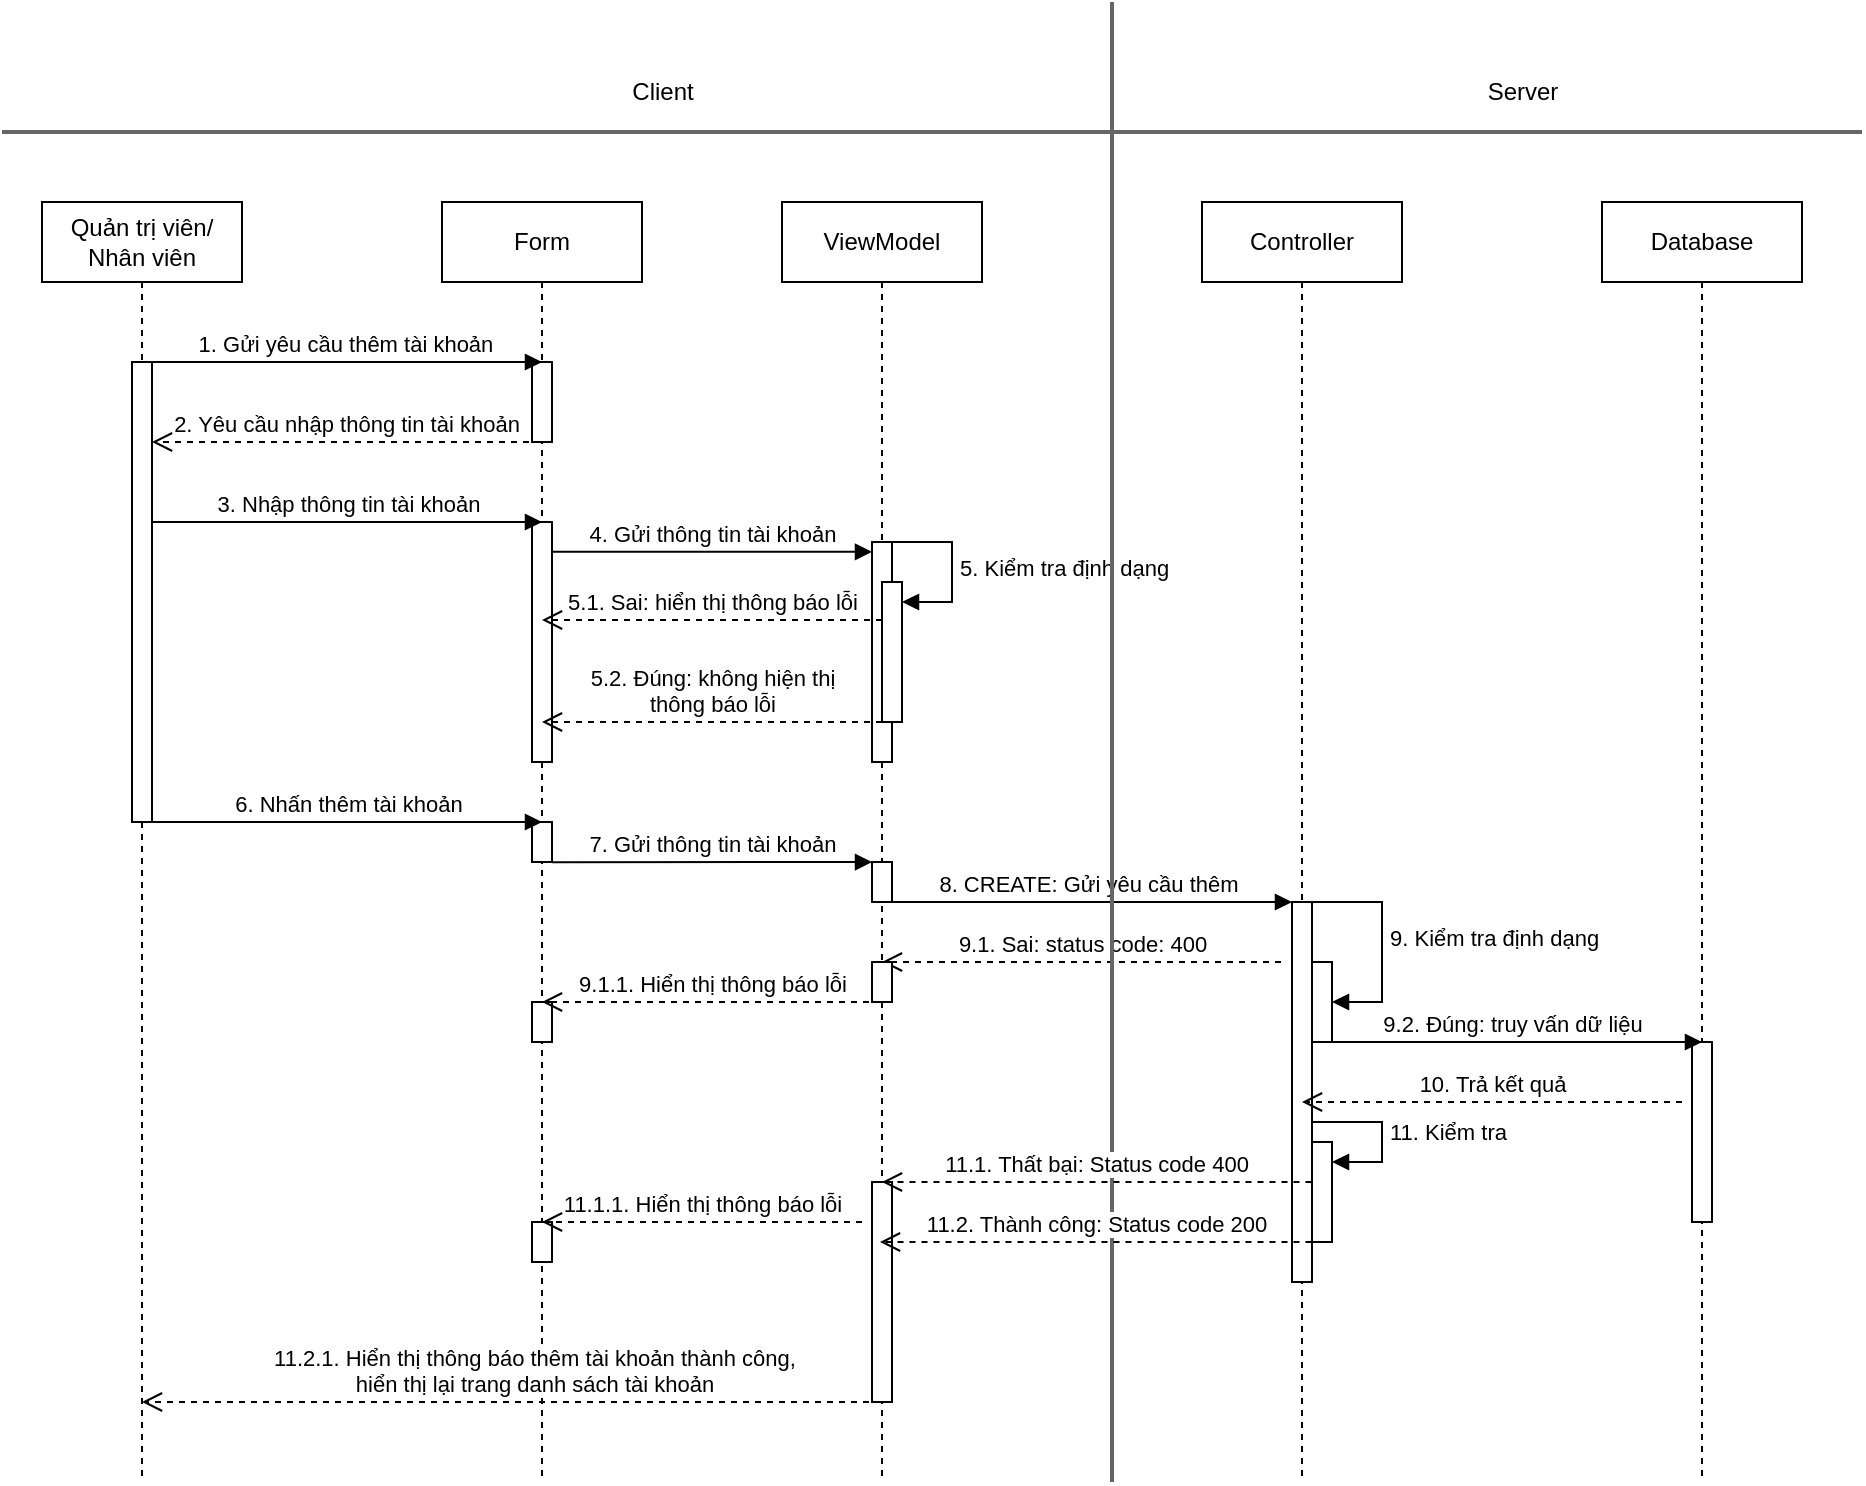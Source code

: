 <mxfile version="22.1.5" type="device" pages="4">
  <diagram name="Page-1" id="V7sCuvtAG631aXER1X33">
    <mxGraphModel dx="2158" dy="1656" grid="1" gridSize="10" guides="1" tooltips="1" connect="1" arrows="1" fold="1" page="1" pageScale="1" pageWidth="850" pageHeight="1100" math="0" shadow="0">
      <root>
        <mxCell id="0" />
        <mxCell id="1" parent="0" />
        <mxCell id="Gn5zwB8koVUaFaieMxFh-1" value="" style="line;strokeWidth=2;direction=south;html=1;fillColor=#f5f5f5;fontColor=#333333;strokeColor=#666666;" vertex="1" parent="1">
          <mxGeometry x="400" y="-50" width="10" height="550" as="geometry" />
        </mxCell>
        <mxCell id="Gn5zwB8koVUaFaieMxFh-2" value="Quản trị viên/ Nhân viên" style="shape=umlLifeline;perimeter=lifelinePerimeter;whiteSpace=wrap;html=1;container=1;dropTarget=0;collapsible=0;recursiveResize=0;outlineConnect=0;portConstraint=eastwest;newEdgeStyle={&quot;curved&quot;:0,&quot;rounded&quot;:0};" vertex="1" parent="1">
          <mxGeometry x="-130" y="50" width="100" height="640" as="geometry" />
        </mxCell>
        <mxCell id="Gn5zwB8koVUaFaieMxFh-3" value="" style="html=1;points=[[0,0,0,0,5],[0,1,0,0,-5],[1,0,0,0,5],[1,1,0,0,-5]];perimeter=orthogonalPerimeter;outlineConnect=0;targetShapes=umlLifeline;portConstraint=eastwest;newEdgeStyle={&quot;curved&quot;:0,&quot;rounded&quot;:0};" vertex="1" parent="Gn5zwB8koVUaFaieMxFh-2">
          <mxGeometry x="45" y="80" width="10" height="230" as="geometry" />
        </mxCell>
        <mxCell id="Gn5zwB8koVUaFaieMxFh-4" value="Form" style="shape=umlLifeline;perimeter=lifelinePerimeter;whiteSpace=wrap;html=1;container=1;dropTarget=0;collapsible=0;recursiveResize=0;outlineConnect=0;portConstraint=eastwest;newEdgeStyle={&quot;curved&quot;:0,&quot;rounded&quot;:0};" vertex="1" parent="1">
          <mxGeometry x="70" y="50" width="100" height="640" as="geometry" />
        </mxCell>
        <mxCell id="Gn5zwB8koVUaFaieMxFh-5" value="" style="html=1;points=[[0,0,0,0,5],[0,1,0,0,-5],[1,0,0,0,5],[1,1,0,0,-5]];perimeter=orthogonalPerimeter;outlineConnect=0;targetShapes=umlLifeline;portConstraint=eastwest;newEdgeStyle={&quot;curved&quot;:0,&quot;rounded&quot;:0};" vertex="1" parent="Gn5zwB8koVUaFaieMxFh-4">
          <mxGeometry x="45" y="80" width="10" height="40" as="geometry" />
        </mxCell>
        <mxCell id="Gn5zwB8koVUaFaieMxFh-6" value="" style="html=1;points=[[0,0,0,0,5],[0,1,0,0,-5],[1,0,0,0,5],[1,1,0,0,-5]];perimeter=orthogonalPerimeter;outlineConnect=0;targetShapes=umlLifeline;portConstraint=eastwest;newEdgeStyle={&quot;curved&quot;:0,&quot;rounded&quot;:0};" vertex="1" parent="Gn5zwB8koVUaFaieMxFh-4">
          <mxGeometry x="45" y="160" width="10" height="120" as="geometry" />
        </mxCell>
        <mxCell id="Gn5zwB8koVUaFaieMxFh-7" value="" style="html=1;points=[[0,0,0,0,5],[0,1,0,0,-5],[1,0,0,0,5],[1,1,0,0,-5]];perimeter=orthogonalPerimeter;outlineConnect=0;targetShapes=umlLifeline;portConstraint=eastwest;newEdgeStyle={&quot;curved&quot;:0,&quot;rounded&quot;:0};" vertex="1" parent="Gn5zwB8koVUaFaieMxFh-4">
          <mxGeometry x="45" y="310" width="10" height="20" as="geometry" />
        </mxCell>
        <mxCell id="Gn5zwB8koVUaFaieMxFh-8" value="" style="html=1;points=[[0,0,0,0,5],[0,1,0,0,-5],[1,0,0,0,5],[1,1,0,0,-5]];perimeter=orthogonalPerimeter;outlineConnect=0;targetShapes=umlLifeline;portConstraint=eastwest;newEdgeStyle={&quot;curved&quot;:0,&quot;rounded&quot;:0};" vertex="1" parent="Gn5zwB8koVUaFaieMxFh-4">
          <mxGeometry x="45" y="400" width="10" height="20" as="geometry" />
        </mxCell>
        <mxCell id="Gn5zwB8koVUaFaieMxFh-9" value="" style="html=1;points=[[0,0,0,0,5],[0,1,0,0,-5],[1,0,0,0,5],[1,1,0,0,-5]];perimeter=orthogonalPerimeter;outlineConnect=0;targetShapes=umlLifeline;portConstraint=eastwest;newEdgeStyle={&quot;curved&quot;:0,&quot;rounded&quot;:0};" vertex="1" parent="Gn5zwB8koVUaFaieMxFh-4">
          <mxGeometry x="45" y="510" width="10" height="20" as="geometry" />
        </mxCell>
        <mxCell id="Gn5zwB8koVUaFaieMxFh-10" value="Controller" style="shape=umlLifeline;perimeter=lifelinePerimeter;whiteSpace=wrap;html=1;container=1;dropTarget=0;collapsible=0;recursiveResize=0;outlineConnect=0;portConstraint=eastwest;newEdgeStyle={&quot;curved&quot;:0,&quot;rounded&quot;:0};" vertex="1" parent="1">
          <mxGeometry x="450" y="50" width="100" height="640" as="geometry" />
        </mxCell>
        <mxCell id="Gn5zwB8koVUaFaieMxFh-11" value="" style="html=1;points=[[0,0,0,0,5],[0,1,0,0,-5],[1,0,0,0,5],[1,1,0,0,-5]];perimeter=orthogonalPerimeter;outlineConnect=0;targetShapes=umlLifeline;portConstraint=eastwest;newEdgeStyle={&quot;curved&quot;:0,&quot;rounded&quot;:0};" vertex="1" parent="Gn5zwB8koVUaFaieMxFh-10">
          <mxGeometry x="45" y="350" width="10" height="190" as="geometry" />
        </mxCell>
        <mxCell id="Gn5zwB8koVUaFaieMxFh-12" value="9. Kiểm tra định dạng" style="html=1;align=left;spacingLeft=2;endArrow=block;rounded=0;edgeStyle=orthogonalEdgeStyle;curved=0;rounded=0;exitX=0.5;exitY=0;exitDx=0;exitDy=0;exitPerimeter=0;" edge="1" parent="Gn5zwB8koVUaFaieMxFh-10" source="Gn5zwB8koVUaFaieMxFh-11" target="Gn5zwB8koVUaFaieMxFh-13">
          <mxGeometry x="0.003" relative="1" as="geometry">
            <mxPoint x="60" y="350" as="sourcePoint" />
            <Array as="points">
              <mxPoint x="90" y="350" />
              <mxPoint x="90" y="400" />
            </Array>
            <mxPoint as="offset" />
          </mxGeometry>
        </mxCell>
        <mxCell id="Gn5zwB8koVUaFaieMxFh-13" value="" style="html=1;points=[[0,0,0,0,5],[0,1,0,0,-5],[1,0,0,0,5],[1,1,0,0,-5]];perimeter=orthogonalPerimeter;outlineConnect=0;targetShapes=umlLifeline;portConstraint=eastwest;newEdgeStyle={&quot;curved&quot;:0,&quot;rounded&quot;:0};" vertex="1" parent="Gn5zwB8koVUaFaieMxFh-10">
          <mxGeometry x="55" y="380" width="10" height="40" as="geometry" />
        </mxCell>
        <mxCell id="Gn5zwB8koVUaFaieMxFh-14" value="" style="html=1;points=[[0,0,0,0,5],[0,1,0,0,-5],[1,0,0,0,5],[1,1,0,0,-5]];perimeter=orthogonalPerimeter;outlineConnect=0;targetShapes=umlLifeline;portConstraint=eastwest;newEdgeStyle={&quot;curved&quot;:0,&quot;rounded&quot;:0};" vertex="1" parent="Gn5zwB8koVUaFaieMxFh-10">
          <mxGeometry x="55" y="469.99" width="10" height="50.01" as="geometry" />
        </mxCell>
        <mxCell id="Gn5zwB8koVUaFaieMxFh-15" value="11. Kiểm tra" style="html=1;align=left;spacingLeft=2;endArrow=block;rounded=0;edgeStyle=orthogonalEdgeStyle;curved=0;rounded=0;" edge="1" parent="Gn5zwB8koVUaFaieMxFh-10" target="Gn5zwB8koVUaFaieMxFh-14">
          <mxGeometry relative="1" as="geometry">
            <mxPoint x="55" y="460.002" as="sourcePoint" />
            <Array as="points">
              <mxPoint x="90" y="460" />
              <mxPoint x="90" y="480" />
            </Array>
          </mxGeometry>
        </mxCell>
        <mxCell id="Gn5zwB8koVUaFaieMxFh-16" value="2. Yêu cầu nhập thông tin tài khoản" style="html=1;verticalAlign=bottom;endArrow=open;dashed=1;endSize=8;curved=0;rounded=0;" edge="1" parent="1" source="Gn5zwB8koVUaFaieMxFh-4" target="Gn5zwB8koVUaFaieMxFh-3">
          <mxGeometry relative="1" as="geometry">
            <mxPoint x="80" y="170" as="sourcePoint" />
            <mxPoint y="170" as="targetPoint" />
            <Array as="points">
              <mxPoint y="170" />
            </Array>
          </mxGeometry>
        </mxCell>
        <mxCell id="Gn5zwB8koVUaFaieMxFh-17" value="3. Nhập thông tin tài khoản" style="html=1;verticalAlign=bottom;endArrow=block;curved=0;rounded=0;" edge="1" parent="1" source="Gn5zwB8koVUaFaieMxFh-3">
          <mxGeometry width="80" relative="1" as="geometry">
            <mxPoint x="-70" y="210" as="sourcePoint" />
            <mxPoint x="120" y="210" as="targetPoint" />
          </mxGeometry>
        </mxCell>
        <mxCell id="Gn5zwB8koVUaFaieMxFh-18" value="1. Gửi yêu cầu thêm tài khoản&amp;nbsp;" style="html=1;verticalAlign=bottom;endArrow=block;curved=0;rounded=0;" edge="1" parent="1">
          <mxGeometry width="80" relative="1" as="geometry">
            <mxPoint x="-75" y="130" as="sourcePoint" />
            <mxPoint x="120" y="130" as="targetPoint" />
          </mxGeometry>
        </mxCell>
        <mxCell id="Gn5zwB8koVUaFaieMxFh-19" value="8. CREATE: Gửi yêu cầu thêm" style="html=1;verticalAlign=bottom;endArrow=block;curved=0;rounded=0;" edge="1" parent="1">
          <mxGeometry width="80" relative="1" as="geometry">
            <mxPoint x="290" y="400" as="sourcePoint" />
            <mxPoint x="495" y="400" as="targetPoint" />
          </mxGeometry>
        </mxCell>
        <mxCell id="Gn5zwB8koVUaFaieMxFh-20" value="9.1. Sai: status code: 400" style="html=1;verticalAlign=bottom;endArrow=open;dashed=1;endSize=8;curved=0;rounded=0;" edge="1" parent="1">
          <mxGeometry relative="1" as="geometry">
            <mxPoint x="489.5" y="430" as="sourcePoint" />
            <mxPoint x="290" y="430" as="targetPoint" />
            <Array as="points">
              <mxPoint x="365" y="430" />
            </Array>
          </mxGeometry>
        </mxCell>
        <mxCell id="Gn5zwB8koVUaFaieMxFh-21" value="Database" style="shape=umlLifeline;perimeter=lifelinePerimeter;whiteSpace=wrap;html=1;container=1;dropTarget=0;collapsible=0;recursiveResize=0;outlineConnect=0;portConstraint=eastwest;newEdgeStyle={&quot;curved&quot;:0,&quot;rounded&quot;:0};" vertex="1" parent="1">
          <mxGeometry x="650" y="50" width="100" height="640" as="geometry" />
        </mxCell>
        <mxCell id="Gn5zwB8koVUaFaieMxFh-22" value="" style="html=1;points=[[0,0,0,0,5],[0,1,0,0,-5],[1,0,0,0,5],[1,1,0,0,-5]];perimeter=orthogonalPerimeter;outlineConnect=0;targetShapes=umlLifeline;portConstraint=eastwest;newEdgeStyle={&quot;curved&quot;:0,&quot;rounded&quot;:0};" vertex="1" parent="Gn5zwB8koVUaFaieMxFh-21">
          <mxGeometry x="45" y="420" width="10" height="90" as="geometry" />
        </mxCell>
        <mxCell id="Gn5zwB8koVUaFaieMxFh-23" value="" style="line;strokeWidth=2;html=1;fillColor=#f5f5f5;fontColor=#333333;strokeColor=#666666;" vertex="1" parent="1">
          <mxGeometry x="-150" y="10" width="930" height="10" as="geometry" />
        </mxCell>
        <mxCell id="Gn5zwB8koVUaFaieMxFh-24" value="Server" style="text;html=1;align=center;verticalAlign=middle;resizable=0;points=[];autosize=1;strokeColor=none;fillColor=none;" vertex="1" parent="1">
          <mxGeometry x="580" y="-20" width="60" height="30" as="geometry" />
        </mxCell>
        <mxCell id="Gn5zwB8koVUaFaieMxFh-25" value="Client" style="text;html=1;align=center;verticalAlign=middle;resizable=0;points=[];autosize=1;strokeColor=none;fillColor=none;" vertex="1" parent="1">
          <mxGeometry x="155" y="-20" width="50" height="30" as="geometry" />
        </mxCell>
        <mxCell id="Gn5zwB8koVUaFaieMxFh-26" value="ViewModel" style="shape=umlLifeline;perimeter=lifelinePerimeter;whiteSpace=wrap;html=1;container=1;dropTarget=0;collapsible=0;recursiveResize=0;outlineConnect=0;portConstraint=eastwest;newEdgeStyle={&quot;curved&quot;:0,&quot;rounded&quot;:0};" vertex="1" parent="1">
          <mxGeometry x="240" y="50" width="100" height="640" as="geometry" />
        </mxCell>
        <mxCell id="Gn5zwB8koVUaFaieMxFh-27" value="" style="html=1;points=[[0,0,0,0,5],[0,1,0,0,-5],[1,0,0,0,5],[1,1,0,0,-5]];perimeter=orthogonalPerimeter;outlineConnect=0;targetShapes=umlLifeline;portConstraint=eastwest;newEdgeStyle={&quot;curved&quot;:0,&quot;rounded&quot;:0};" vertex="1" parent="Gn5zwB8koVUaFaieMxFh-26">
          <mxGeometry x="45" y="170" width="10" height="110" as="geometry" />
        </mxCell>
        <mxCell id="Gn5zwB8koVUaFaieMxFh-28" value="5. Kiểm tra định dạng" style="html=1;align=left;spacingLeft=2;endArrow=block;rounded=0;edgeStyle=orthogonalEdgeStyle;curved=0;rounded=0;" edge="1" parent="Gn5zwB8koVUaFaieMxFh-26" target="Gn5zwB8koVUaFaieMxFh-29">
          <mxGeometry relative="1" as="geometry">
            <mxPoint x="55" y="170" as="sourcePoint" />
            <Array as="points">
              <mxPoint x="85" y="200" />
            </Array>
          </mxGeometry>
        </mxCell>
        <mxCell id="Gn5zwB8koVUaFaieMxFh-29" value="" style="html=1;points=[[0,0,0,0,5],[0,1,0,0,-5],[1,0,0,0,5],[1,1,0,0,-5]];perimeter=orthogonalPerimeter;outlineConnect=0;targetShapes=umlLifeline;portConstraint=eastwest;newEdgeStyle={&quot;curved&quot;:0,&quot;rounded&quot;:0};" vertex="1" parent="Gn5zwB8koVUaFaieMxFh-26">
          <mxGeometry x="50" y="190" width="10" height="70" as="geometry" />
        </mxCell>
        <mxCell id="Gn5zwB8koVUaFaieMxFh-30" value="" style="html=1;points=[[0,0,0,0,5],[0,1,0,0,-5],[1,0,0,0,5],[1,1,0,0,-5]];perimeter=orthogonalPerimeter;outlineConnect=0;targetShapes=umlLifeline;portConstraint=eastwest;newEdgeStyle={&quot;curved&quot;:0,&quot;rounded&quot;:0};" vertex="1" parent="Gn5zwB8koVUaFaieMxFh-26">
          <mxGeometry x="45" y="330" width="10" height="20" as="geometry" />
        </mxCell>
        <mxCell id="Gn5zwB8koVUaFaieMxFh-31" value="" style="html=1;points=[[0,0,0,0,5],[0,1,0,0,-5],[1,0,0,0,5],[1,1,0,0,-5]];perimeter=orthogonalPerimeter;outlineConnect=0;targetShapes=umlLifeline;portConstraint=eastwest;newEdgeStyle={&quot;curved&quot;:0,&quot;rounded&quot;:0};" vertex="1" parent="Gn5zwB8koVUaFaieMxFh-26">
          <mxGeometry x="45" y="380" width="10" height="20" as="geometry" />
        </mxCell>
        <mxCell id="Gn5zwB8koVUaFaieMxFh-32" value="" style="html=1;points=[[0,0,0,0,5],[0,1,0,0,-5],[1,0,0,0,5],[1,1,0,0,-5]];perimeter=orthogonalPerimeter;outlineConnect=0;targetShapes=umlLifeline;portConstraint=eastwest;newEdgeStyle={&quot;curved&quot;:0,&quot;rounded&quot;:0};" vertex="1" parent="Gn5zwB8koVUaFaieMxFh-26">
          <mxGeometry x="45" y="490" width="10" height="110" as="geometry" />
        </mxCell>
        <mxCell id="Gn5zwB8koVUaFaieMxFh-33" value="4. Gửi thông tin tài khoản" style="html=1;verticalAlign=bottom;endArrow=block;curved=0;rounded=0;" edge="1" parent="1" source="Gn5zwB8koVUaFaieMxFh-6">
          <mxGeometry width="80" relative="1" as="geometry">
            <mxPoint x="130" y="225" as="sourcePoint" />
            <mxPoint x="285" y="224.88" as="targetPoint" />
          </mxGeometry>
        </mxCell>
        <mxCell id="Gn5zwB8koVUaFaieMxFh-34" value="" style="line;strokeWidth=2;direction=south;html=1;fillColor=#f5f5f5;fontColor=#333333;strokeColor=#666666;" vertex="1" parent="1">
          <mxGeometry x="400" y="-10" width="10" height="700" as="geometry" />
        </mxCell>
        <mxCell id="Gn5zwB8koVUaFaieMxFh-35" value="11.2.1. Hiển thị thông báo thêm tài khoản thành công,&lt;br&gt;hiển thị lại trang danh sách tài khoản" style="html=1;verticalAlign=bottom;endArrow=open;dashed=1;endSize=8;curved=0;rounded=0;" edge="1" parent="1" source="Gn5zwB8koVUaFaieMxFh-26" target="Gn5zwB8koVUaFaieMxFh-2">
          <mxGeometry x="-0.059" relative="1" as="geometry">
            <mxPoint x="267.5" y="650" as="sourcePoint" />
            <mxPoint x="92.5" y="650" as="targetPoint" />
            <Array as="points">
              <mxPoint x="147.5" y="650" />
            </Array>
            <mxPoint as="offset" />
          </mxGeometry>
        </mxCell>
        <mxCell id="Gn5zwB8koVUaFaieMxFh-36" value="5.1. Sai: hiển thị thông báo lỗi" style="html=1;verticalAlign=bottom;endArrow=open;dashed=1;endSize=8;curved=0;rounded=0;" edge="1" parent="1" source="Gn5zwB8koVUaFaieMxFh-29">
          <mxGeometry relative="1" as="geometry">
            <mxPoint x="279.75" y="259.38" as="sourcePoint" />
            <mxPoint x="120" y="259" as="targetPoint" />
            <Array as="points" />
          </mxGeometry>
        </mxCell>
        <mxCell id="Gn5zwB8koVUaFaieMxFh-37" value="5.2. Đúng: không hiện thị &lt;br&gt;thông báo lỗi" style="html=1;verticalAlign=bottom;endArrow=open;dashed=1;endSize=8;curved=0;rounded=0;" edge="1" parent="1">
          <mxGeometry relative="1" as="geometry">
            <mxPoint x="290" y="310" as="sourcePoint" />
            <mxPoint x="120" y="310" as="targetPoint" />
            <Array as="points" />
          </mxGeometry>
        </mxCell>
        <mxCell id="Gn5zwB8koVUaFaieMxFh-38" value="6. Nhấn thêm tài khoản" style="html=1;verticalAlign=bottom;endArrow=block;curved=0;rounded=0;" edge="1" parent="1">
          <mxGeometry width="80" relative="1" as="geometry">
            <mxPoint x="-75" y="360" as="sourcePoint" />
            <mxPoint x="120" y="360" as="targetPoint" />
          </mxGeometry>
        </mxCell>
        <mxCell id="Gn5zwB8koVUaFaieMxFh-39" value="7. Gửi thông tin tài khoản" style="html=1;verticalAlign=bottom;endArrow=block;curved=0;rounded=0;" edge="1" parent="1">
          <mxGeometry width="80" relative="1" as="geometry">
            <mxPoint x="125" y="380.12" as="sourcePoint" />
            <mxPoint x="285" y="380" as="targetPoint" />
          </mxGeometry>
        </mxCell>
        <mxCell id="Gn5zwB8koVUaFaieMxFh-40" value="9.1.1. Hiển thị thông báo lỗi" style="html=1;verticalAlign=bottom;endArrow=open;dashed=1;endSize=8;curved=0;rounded=0;" edge="1" parent="1">
          <mxGeometry relative="1" as="geometry">
            <mxPoint x="289.5" y="450" as="sourcePoint" />
            <mxPoint x="120" y="450" as="targetPoint" />
            <Array as="points">
              <mxPoint x="165" y="450" />
            </Array>
          </mxGeometry>
        </mxCell>
        <mxCell id="Gn5zwB8koVUaFaieMxFh-41" value="9.2. Đúng: truy vấn dữ liệu" style="html=1;verticalAlign=bottom;endArrow=block;curved=0;rounded=0;" edge="1" parent="1">
          <mxGeometry width="80" relative="1" as="geometry">
            <mxPoint x="510" y="470" as="sourcePoint" />
            <mxPoint x="700" y="470" as="targetPoint" />
          </mxGeometry>
        </mxCell>
        <mxCell id="Gn5zwB8koVUaFaieMxFh-42" value="10. Trả kết quả" style="html=1;verticalAlign=bottom;endArrow=open;dashed=1;endSize=8;curved=0;rounded=0;" edge="1" parent="1" target="Gn5zwB8koVUaFaieMxFh-10">
          <mxGeometry relative="1" as="geometry">
            <mxPoint x="690" y="500" as="sourcePoint" />
            <mxPoint x="540" y="500" as="targetPoint" />
            <Array as="points" />
          </mxGeometry>
        </mxCell>
        <mxCell id="Gn5zwB8koVUaFaieMxFh-43" value="11.1. Thất bại: Status code 400" style="html=1;verticalAlign=bottom;endArrow=open;dashed=1;endSize=8;curved=0;rounded=0;" edge="1" parent="1" target="Gn5zwB8koVUaFaieMxFh-26">
          <mxGeometry relative="1" as="geometry">
            <mxPoint x="504.75" y="540" as="sourcePoint" />
            <mxPoint x="305.25" y="540" as="targetPoint" />
            <Array as="points" />
          </mxGeometry>
        </mxCell>
        <mxCell id="Gn5zwB8koVUaFaieMxFh-44" value="11.2. Thành công: Status code 200" style="html=1;verticalAlign=bottom;endArrow=open;dashed=1;endSize=8;curved=0;rounded=0;" edge="1" parent="1">
          <mxGeometry relative="1" as="geometry">
            <mxPoint x="504.75" y="570" as="sourcePoint" />
            <mxPoint x="289" y="570" as="targetPoint" />
            <Array as="points" />
          </mxGeometry>
        </mxCell>
        <mxCell id="Gn5zwB8koVUaFaieMxFh-45" value="11.1.1. Hiển thị thông báo lỗi" style="html=1;verticalAlign=bottom;endArrow=open;dashed=1;endSize=8;curved=0;rounded=0;" edge="1" parent="1">
          <mxGeometry relative="1" as="geometry">
            <mxPoint x="280" y="560" as="sourcePoint" />
            <mxPoint x="120" y="560" as="targetPoint" />
            <Array as="points">
              <mxPoint x="155" y="560" />
            </Array>
          </mxGeometry>
        </mxCell>
      </root>
    </mxGraphModel>
  </diagram>
  <diagram id="JsOXzUSCnTyXkSxC7Znb" name="Page-2">
    <mxGraphModel dx="1962" dy="1573" grid="1" gridSize="10" guides="1" tooltips="1" connect="1" arrows="1" fold="1" page="1" pageScale="1" pageWidth="850" pageHeight="1100" math="0" shadow="0">
      <root>
        <mxCell id="0" />
        <mxCell id="1" parent="0" />
        <mxCell id="ZZ8lO0NC3lk2AQP2ng1k-1" value="" style="line;strokeWidth=2;direction=south;html=1;fillColor=#f5f5f5;fontColor=#333333;strokeColor=#666666;" vertex="1" parent="1">
          <mxGeometry x="400" y="-50" width="10" height="550" as="geometry" />
        </mxCell>
        <mxCell id="ZZ8lO0NC3lk2AQP2ng1k-2" value="Quản trị viên/ Nhân viên" style="shape=umlLifeline;perimeter=lifelinePerimeter;whiteSpace=wrap;html=1;container=1;dropTarget=0;collapsible=0;recursiveResize=0;outlineConnect=0;portConstraint=eastwest;newEdgeStyle={&quot;curved&quot;:0,&quot;rounded&quot;:0};" vertex="1" parent="1">
          <mxGeometry x="-130" y="50" width="100" height="640" as="geometry" />
        </mxCell>
        <mxCell id="ZZ8lO0NC3lk2AQP2ng1k-3" value="" style="html=1;points=[[0,0,0,0,5],[0,1,0,0,-5],[1,0,0,0,5],[1,1,0,0,-5]];perimeter=orthogonalPerimeter;outlineConnect=0;targetShapes=umlLifeline;portConstraint=eastwest;newEdgeStyle={&quot;curved&quot;:0,&quot;rounded&quot;:0};" vertex="1" parent="ZZ8lO0NC3lk2AQP2ng1k-2">
          <mxGeometry x="45" y="80" width="10" height="230" as="geometry" />
        </mxCell>
        <mxCell id="ZZ8lO0NC3lk2AQP2ng1k-4" value="Form" style="shape=umlLifeline;perimeter=lifelinePerimeter;whiteSpace=wrap;html=1;container=1;dropTarget=0;collapsible=0;recursiveResize=0;outlineConnect=0;portConstraint=eastwest;newEdgeStyle={&quot;curved&quot;:0,&quot;rounded&quot;:0};" vertex="1" parent="1">
          <mxGeometry x="70" y="50" width="100" height="640" as="geometry" />
        </mxCell>
        <mxCell id="ZZ8lO0NC3lk2AQP2ng1k-5" value="" style="html=1;points=[[0,0,0,0,5],[0,1,0,0,-5],[1,0,0,0,5],[1,1,0,0,-5]];perimeter=orthogonalPerimeter;outlineConnect=0;targetShapes=umlLifeline;portConstraint=eastwest;newEdgeStyle={&quot;curved&quot;:0,&quot;rounded&quot;:0};" vertex="1" parent="ZZ8lO0NC3lk2AQP2ng1k-4">
          <mxGeometry x="45" y="80" width="10" height="40" as="geometry" />
        </mxCell>
        <mxCell id="ZZ8lO0NC3lk2AQP2ng1k-6" value="" style="html=1;points=[[0,0,0,0,5],[0,1,0,0,-5],[1,0,0,0,5],[1,1,0,0,-5]];perimeter=orthogonalPerimeter;outlineConnect=0;targetShapes=umlLifeline;portConstraint=eastwest;newEdgeStyle={&quot;curved&quot;:0,&quot;rounded&quot;:0};" vertex="1" parent="ZZ8lO0NC3lk2AQP2ng1k-4">
          <mxGeometry x="45" y="160" width="10" height="120" as="geometry" />
        </mxCell>
        <mxCell id="ZZ8lO0NC3lk2AQP2ng1k-7" value="" style="html=1;points=[[0,0,0,0,5],[0,1,0,0,-5],[1,0,0,0,5],[1,1,0,0,-5]];perimeter=orthogonalPerimeter;outlineConnect=0;targetShapes=umlLifeline;portConstraint=eastwest;newEdgeStyle={&quot;curved&quot;:0,&quot;rounded&quot;:0};" vertex="1" parent="ZZ8lO0NC3lk2AQP2ng1k-4">
          <mxGeometry x="45" y="310" width="10" height="20" as="geometry" />
        </mxCell>
        <mxCell id="ZZ8lO0NC3lk2AQP2ng1k-8" value="" style="html=1;points=[[0,0,0,0,5],[0,1,0,0,-5],[1,0,0,0,5],[1,1,0,0,-5]];perimeter=orthogonalPerimeter;outlineConnect=0;targetShapes=umlLifeline;portConstraint=eastwest;newEdgeStyle={&quot;curved&quot;:0,&quot;rounded&quot;:0};" vertex="1" parent="ZZ8lO0NC3lk2AQP2ng1k-4">
          <mxGeometry x="45" y="400" width="10" height="20" as="geometry" />
        </mxCell>
        <mxCell id="ZZ8lO0NC3lk2AQP2ng1k-9" value="" style="html=1;points=[[0,0,0,0,5],[0,1,0,0,-5],[1,0,0,0,5],[1,1,0,0,-5]];perimeter=orthogonalPerimeter;outlineConnect=0;targetShapes=umlLifeline;portConstraint=eastwest;newEdgeStyle={&quot;curved&quot;:0,&quot;rounded&quot;:0};" vertex="1" parent="ZZ8lO0NC3lk2AQP2ng1k-4">
          <mxGeometry x="45" y="510" width="10" height="20" as="geometry" />
        </mxCell>
        <mxCell id="ZZ8lO0NC3lk2AQP2ng1k-10" value="Controller" style="shape=umlLifeline;perimeter=lifelinePerimeter;whiteSpace=wrap;html=1;container=1;dropTarget=0;collapsible=0;recursiveResize=0;outlineConnect=0;portConstraint=eastwest;newEdgeStyle={&quot;curved&quot;:0,&quot;rounded&quot;:0};" vertex="1" parent="1">
          <mxGeometry x="450" y="50" width="100" height="640" as="geometry" />
        </mxCell>
        <mxCell id="ZZ8lO0NC3lk2AQP2ng1k-11" value="" style="html=1;points=[[0,0,0,0,5],[0,1,0,0,-5],[1,0,0,0,5],[1,1,0,0,-5]];perimeter=orthogonalPerimeter;outlineConnect=0;targetShapes=umlLifeline;portConstraint=eastwest;newEdgeStyle={&quot;curved&quot;:0,&quot;rounded&quot;:0};" vertex="1" parent="ZZ8lO0NC3lk2AQP2ng1k-10">
          <mxGeometry x="45" y="350" width="10" height="190" as="geometry" />
        </mxCell>
        <mxCell id="ZZ8lO0NC3lk2AQP2ng1k-12" value="9. Kiểm tra định dạng" style="html=1;align=left;spacingLeft=2;endArrow=block;rounded=0;edgeStyle=orthogonalEdgeStyle;curved=0;rounded=0;exitX=0.5;exitY=0;exitDx=0;exitDy=0;exitPerimeter=0;" edge="1" parent="ZZ8lO0NC3lk2AQP2ng1k-10" source="ZZ8lO0NC3lk2AQP2ng1k-11" target="ZZ8lO0NC3lk2AQP2ng1k-13">
          <mxGeometry x="0.003" relative="1" as="geometry">
            <mxPoint x="60" y="350" as="sourcePoint" />
            <Array as="points">
              <mxPoint x="90" y="350" />
              <mxPoint x="90" y="400" />
            </Array>
            <mxPoint as="offset" />
          </mxGeometry>
        </mxCell>
        <mxCell id="ZZ8lO0NC3lk2AQP2ng1k-13" value="" style="html=1;points=[[0,0,0,0,5],[0,1,0,0,-5],[1,0,0,0,5],[1,1,0,0,-5]];perimeter=orthogonalPerimeter;outlineConnect=0;targetShapes=umlLifeline;portConstraint=eastwest;newEdgeStyle={&quot;curved&quot;:0,&quot;rounded&quot;:0};" vertex="1" parent="ZZ8lO0NC3lk2AQP2ng1k-10">
          <mxGeometry x="55" y="380" width="10" height="40" as="geometry" />
        </mxCell>
        <mxCell id="ZZ8lO0NC3lk2AQP2ng1k-14" value="" style="html=1;points=[[0,0,0,0,5],[0,1,0,0,-5],[1,0,0,0,5],[1,1,0,0,-5]];perimeter=orthogonalPerimeter;outlineConnect=0;targetShapes=umlLifeline;portConstraint=eastwest;newEdgeStyle={&quot;curved&quot;:0,&quot;rounded&quot;:0};" vertex="1" parent="ZZ8lO0NC3lk2AQP2ng1k-10">
          <mxGeometry x="55" y="469.99" width="10" height="50.01" as="geometry" />
        </mxCell>
        <mxCell id="ZZ8lO0NC3lk2AQP2ng1k-15" value="11. Kiểm tra" style="html=1;align=left;spacingLeft=2;endArrow=block;rounded=0;edgeStyle=orthogonalEdgeStyle;curved=0;rounded=0;" edge="1" parent="ZZ8lO0NC3lk2AQP2ng1k-10" target="ZZ8lO0NC3lk2AQP2ng1k-14">
          <mxGeometry relative="1" as="geometry">
            <mxPoint x="55" y="460.002" as="sourcePoint" />
            <Array as="points">
              <mxPoint x="90" y="460" />
              <mxPoint x="90" y="480" />
            </Array>
          </mxGeometry>
        </mxCell>
        <mxCell id="ZZ8lO0NC3lk2AQP2ng1k-16" value="2. Yêu cầu nhập thông tin tài khoản" style="html=1;verticalAlign=bottom;endArrow=open;dashed=1;endSize=8;curved=0;rounded=0;" edge="1" parent="1" source="ZZ8lO0NC3lk2AQP2ng1k-4" target="ZZ8lO0NC3lk2AQP2ng1k-3">
          <mxGeometry relative="1" as="geometry">
            <mxPoint x="80" y="170" as="sourcePoint" />
            <mxPoint y="170" as="targetPoint" />
            <Array as="points">
              <mxPoint y="170" />
            </Array>
          </mxGeometry>
        </mxCell>
        <mxCell id="ZZ8lO0NC3lk2AQP2ng1k-17" value="3. Nhập thông tin tài khoản" style="html=1;verticalAlign=bottom;endArrow=block;curved=0;rounded=0;" edge="1" parent="1" source="ZZ8lO0NC3lk2AQP2ng1k-3">
          <mxGeometry width="80" relative="1" as="geometry">
            <mxPoint x="-70" y="210" as="sourcePoint" />
            <mxPoint x="120" y="210" as="targetPoint" />
          </mxGeometry>
        </mxCell>
        <mxCell id="ZZ8lO0NC3lk2AQP2ng1k-18" value="1. Gửi yêu cầu cập nhật tài khoản&amp;nbsp;" style="html=1;verticalAlign=bottom;endArrow=block;curved=0;rounded=0;" edge="1" parent="1">
          <mxGeometry width="80" relative="1" as="geometry">
            <mxPoint x="-75" y="130" as="sourcePoint" />
            <mxPoint x="120" y="130" as="targetPoint" />
          </mxGeometry>
        </mxCell>
        <mxCell id="ZZ8lO0NC3lk2AQP2ng1k-19" value="8. PATCH: Gửi yêu cầu cập nhật" style="html=1;verticalAlign=bottom;endArrow=block;curved=0;rounded=0;" edge="1" parent="1">
          <mxGeometry width="80" relative="1" as="geometry">
            <mxPoint x="290" y="400" as="sourcePoint" />
            <mxPoint x="495" y="400" as="targetPoint" />
          </mxGeometry>
        </mxCell>
        <mxCell id="ZZ8lO0NC3lk2AQP2ng1k-20" value="9.1. Sai: status code: 400" style="html=1;verticalAlign=bottom;endArrow=open;dashed=1;endSize=8;curved=0;rounded=0;" edge="1" parent="1">
          <mxGeometry relative="1" as="geometry">
            <mxPoint x="489.5" y="430" as="sourcePoint" />
            <mxPoint x="290" y="430" as="targetPoint" />
            <Array as="points">
              <mxPoint x="365" y="430" />
            </Array>
          </mxGeometry>
        </mxCell>
        <mxCell id="ZZ8lO0NC3lk2AQP2ng1k-21" value="Database" style="shape=umlLifeline;perimeter=lifelinePerimeter;whiteSpace=wrap;html=1;container=1;dropTarget=0;collapsible=0;recursiveResize=0;outlineConnect=0;portConstraint=eastwest;newEdgeStyle={&quot;curved&quot;:0,&quot;rounded&quot;:0};" vertex="1" parent="1">
          <mxGeometry x="650" y="50" width="100" height="640" as="geometry" />
        </mxCell>
        <mxCell id="ZZ8lO0NC3lk2AQP2ng1k-22" value="" style="html=1;points=[[0,0,0,0,5],[0,1,0,0,-5],[1,0,0,0,5],[1,1,0,0,-5]];perimeter=orthogonalPerimeter;outlineConnect=0;targetShapes=umlLifeline;portConstraint=eastwest;newEdgeStyle={&quot;curved&quot;:0,&quot;rounded&quot;:0};" vertex="1" parent="ZZ8lO0NC3lk2AQP2ng1k-21">
          <mxGeometry x="45" y="420" width="10" height="90" as="geometry" />
        </mxCell>
        <mxCell id="ZZ8lO0NC3lk2AQP2ng1k-23" value="" style="line;strokeWidth=2;html=1;fillColor=#f5f5f5;fontColor=#333333;strokeColor=#666666;" vertex="1" parent="1">
          <mxGeometry x="-150" y="10" width="930" height="10" as="geometry" />
        </mxCell>
        <mxCell id="ZZ8lO0NC3lk2AQP2ng1k-24" value="Server" style="text;html=1;align=center;verticalAlign=middle;resizable=0;points=[];autosize=1;strokeColor=none;fillColor=none;" vertex="1" parent="1">
          <mxGeometry x="580" y="-20" width="60" height="30" as="geometry" />
        </mxCell>
        <mxCell id="ZZ8lO0NC3lk2AQP2ng1k-25" value="Client" style="text;html=1;align=center;verticalAlign=middle;resizable=0;points=[];autosize=1;strokeColor=none;fillColor=none;" vertex="1" parent="1">
          <mxGeometry x="155" y="-20" width="50" height="30" as="geometry" />
        </mxCell>
        <mxCell id="ZZ8lO0NC3lk2AQP2ng1k-26" value="ViewModel" style="shape=umlLifeline;perimeter=lifelinePerimeter;whiteSpace=wrap;html=1;container=1;dropTarget=0;collapsible=0;recursiveResize=0;outlineConnect=0;portConstraint=eastwest;newEdgeStyle={&quot;curved&quot;:0,&quot;rounded&quot;:0};" vertex="1" parent="1">
          <mxGeometry x="240" y="50" width="100" height="640" as="geometry" />
        </mxCell>
        <mxCell id="ZZ8lO0NC3lk2AQP2ng1k-27" value="" style="html=1;points=[[0,0,0,0,5],[0,1,0,0,-5],[1,0,0,0,5],[1,1,0,0,-5]];perimeter=orthogonalPerimeter;outlineConnect=0;targetShapes=umlLifeline;portConstraint=eastwest;newEdgeStyle={&quot;curved&quot;:0,&quot;rounded&quot;:0};" vertex="1" parent="ZZ8lO0NC3lk2AQP2ng1k-26">
          <mxGeometry x="45" y="170" width="10" height="110" as="geometry" />
        </mxCell>
        <mxCell id="ZZ8lO0NC3lk2AQP2ng1k-28" value="5. Kiểm tra định dạng" style="html=1;align=left;spacingLeft=2;endArrow=block;rounded=0;edgeStyle=orthogonalEdgeStyle;curved=0;rounded=0;" edge="1" parent="ZZ8lO0NC3lk2AQP2ng1k-26" target="ZZ8lO0NC3lk2AQP2ng1k-29">
          <mxGeometry relative="1" as="geometry">
            <mxPoint x="55" y="170" as="sourcePoint" />
            <Array as="points">
              <mxPoint x="85" y="200" />
            </Array>
          </mxGeometry>
        </mxCell>
        <mxCell id="ZZ8lO0NC3lk2AQP2ng1k-29" value="" style="html=1;points=[[0,0,0,0,5],[0,1,0,0,-5],[1,0,0,0,5],[1,1,0,0,-5]];perimeter=orthogonalPerimeter;outlineConnect=0;targetShapes=umlLifeline;portConstraint=eastwest;newEdgeStyle={&quot;curved&quot;:0,&quot;rounded&quot;:0};" vertex="1" parent="ZZ8lO0NC3lk2AQP2ng1k-26">
          <mxGeometry x="50" y="190" width="10" height="70" as="geometry" />
        </mxCell>
        <mxCell id="ZZ8lO0NC3lk2AQP2ng1k-30" value="" style="html=1;points=[[0,0,0,0,5],[0,1,0,0,-5],[1,0,0,0,5],[1,1,0,0,-5]];perimeter=orthogonalPerimeter;outlineConnect=0;targetShapes=umlLifeline;portConstraint=eastwest;newEdgeStyle={&quot;curved&quot;:0,&quot;rounded&quot;:0};" vertex="1" parent="ZZ8lO0NC3lk2AQP2ng1k-26">
          <mxGeometry x="45" y="330" width="10" height="20" as="geometry" />
        </mxCell>
        <mxCell id="ZZ8lO0NC3lk2AQP2ng1k-31" value="" style="html=1;points=[[0,0,0,0,5],[0,1,0,0,-5],[1,0,0,0,5],[1,1,0,0,-5]];perimeter=orthogonalPerimeter;outlineConnect=0;targetShapes=umlLifeline;portConstraint=eastwest;newEdgeStyle={&quot;curved&quot;:0,&quot;rounded&quot;:0};" vertex="1" parent="ZZ8lO0NC3lk2AQP2ng1k-26">
          <mxGeometry x="45" y="380" width="10" height="20" as="geometry" />
        </mxCell>
        <mxCell id="ZZ8lO0NC3lk2AQP2ng1k-32" value="" style="html=1;points=[[0,0,0,0,5],[0,1,0,0,-5],[1,0,0,0,5],[1,1,0,0,-5]];perimeter=orthogonalPerimeter;outlineConnect=0;targetShapes=umlLifeline;portConstraint=eastwest;newEdgeStyle={&quot;curved&quot;:0,&quot;rounded&quot;:0};" vertex="1" parent="ZZ8lO0NC3lk2AQP2ng1k-26">
          <mxGeometry x="45" y="490" width="10" height="110" as="geometry" />
        </mxCell>
        <mxCell id="ZZ8lO0NC3lk2AQP2ng1k-33" value="4. Gửi thông tin tài khoản" style="html=1;verticalAlign=bottom;endArrow=block;curved=0;rounded=0;" edge="1" parent="1" source="ZZ8lO0NC3lk2AQP2ng1k-6">
          <mxGeometry width="80" relative="1" as="geometry">
            <mxPoint x="130" y="225" as="sourcePoint" />
            <mxPoint x="285" y="224.88" as="targetPoint" />
          </mxGeometry>
        </mxCell>
        <mxCell id="ZZ8lO0NC3lk2AQP2ng1k-34" value="" style="line;strokeWidth=2;direction=south;html=1;fillColor=#f5f5f5;fontColor=#333333;strokeColor=#666666;" vertex="1" parent="1">
          <mxGeometry x="400" y="-10" width="10" height="700" as="geometry" />
        </mxCell>
        <mxCell id="ZZ8lO0NC3lk2AQP2ng1k-35" value="11.2.1. Hiển thị thông báo cập nhật tài khoản thành công,&lt;br&gt;hiển thị lại trang danh sách tài khoản sau cập nhật" style="html=1;verticalAlign=bottom;endArrow=open;dashed=1;endSize=8;curved=0;rounded=0;" edge="1" parent="1" source="ZZ8lO0NC3lk2AQP2ng1k-26" target="ZZ8lO0NC3lk2AQP2ng1k-2">
          <mxGeometry x="-0.059" relative="1" as="geometry">
            <mxPoint x="267.5" y="650" as="sourcePoint" />
            <mxPoint x="92.5" y="650" as="targetPoint" />
            <Array as="points">
              <mxPoint x="147.5" y="650" />
            </Array>
            <mxPoint as="offset" />
          </mxGeometry>
        </mxCell>
        <mxCell id="ZZ8lO0NC3lk2AQP2ng1k-36" value="5.1. Sai: hiển thị thông báo lỗi" style="html=1;verticalAlign=bottom;endArrow=open;dashed=1;endSize=8;curved=0;rounded=0;" edge="1" parent="1" source="ZZ8lO0NC3lk2AQP2ng1k-29">
          <mxGeometry relative="1" as="geometry">
            <mxPoint x="279.75" y="259.38" as="sourcePoint" />
            <mxPoint x="120" y="259" as="targetPoint" />
            <Array as="points" />
          </mxGeometry>
        </mxCell>
        <mxCell id="ZZ8lO0NC3lk2AQP2ng1k-37" value="5.2. Đúng:&amp;nbsp; không hiển thị &lt;br&gt;thông báo lỗi" style="html=1;verticalAlign=bottom;endArrow=open;dashed=1;endSize=8;curved=0;rounded=0;" edge="1" parent="1">
          <mxGeometry relative="1" as="geometry">
            <mxPoint x="290" y="310" as="sourcePoint" />
            <mxPoint x="120" y="310" as="targetPoint" />
            <Array as="points" />
          </mxGeometry>
        </mxCell>
        <mxCell id="ZZ8lO0NC3lk2AQP2ng1k-38" value="6. Nhấn cập nhật tài khoản" style="html=1;verticalAlign=bottom;endArrow=block;curved=0;rounded=0;" edge="1" parent="1">
          <mxGeometry width="80" relative="1" as="geometry">
            <mxPoint x="-75" y="360" as="sourcePoint" />
            <mxPoint x="120" y="360" as="targetPoint" />
          </mxGeometry>
        </mxCell>
        <mxCell id="ZZ8lO0NC3lk2AQP2ng1k-39" value="7. Gửi thông tin tài khoản" style="html=1;verticalAlign=bottom;endArrow=block;curved=0;rounded=0;" edge="1" parent="1">
          <mxGeometry width="80" relative="1" as="geometry">
            <mxPoint x="125" y="380.12" as="sourcePoint" />
            <mxPoint x="285" y="380" as="targetPoint" />
          </mxGeometry>
        </mxCell>
        <mxCell id="ZZ8lO0NC3lk2AQP2ng1k-40" value="9.1.1. Hiển thị thông báo lỗi" style="html=1;verticalAlign=bottom;endArrow=open;dashed=1;endSize=8;curved=0;rounded=0;" edge="1" parent="1">
          <mxGeometry relative="1" as="geometry">
            <mxPoint x="289.5" y="450" as="sourcePoint" />
            <mxPoint x="120" y="450" as="targetPoint" />
            <Array as="points">
              <mxPoint x="165" y="450" />
            </Array>
          </mxGeometry>
        </mxCell>
        <mxCell id="ZZ8lO0NC3lk2AQP2ng1k-41" value="9.2. Đúng: truy vấn dữ liệu" style="html=1;verticalAlign=bottom;endArrow=block;curved=0;rounded=0;" edge="1" parent="1">
          <mxGeometry width="80" relative="1" as="geometry">
            <mxPoint x="510" y="470" as="sourcePoint" />
            <mxPoint x="700" y="470" as="targetPoint" />
          </mxGeometry>
        </mxCell>
        <mxCell id="ZZ8lO0NC3lk2AQP2ng1k-42" value="10. Trả kết quả" style="html=1;verticalAlign=bottom;endArrow=open;dashed=1;endSize=8;curved=0;rounded=0;" edge="1" parent="1" target="ZZ8lO0NC3lk2AQP2ng1k-10">
          <mxGeometry relative="1" as="geometry">
            <mxPoint x="690" y="500" as="sourcePoint" />
            <mxPoint x="540" y="500" as="targetPoint" />
            <Array as="points" />
          </mxGeometry>
        </mxCell>
        <mxCell id="ZZ8lO0NC3lk2AQP2ng1k-43" value="11.1. Thất bại: Status code 400" style="html=1;verticalAlign=bottom;endArrow=open;dashed=1;endSize=8;curved=0;rounded=0;" edge="1" parent="1" target="ZZ8lO0NC3lk2AQP2ng1k-26">
          <mxGeometry relative="1" as="geometry">
            <mxPoint x="504.75" y="540" as="sourcePoint" />
            <mxPoint x="305.25" y="540" as="targetPoint" />
            <Array as="points" />
          </mxGeometry>
        </mxCell>
        <mxCell id="ZZ8lO0NC3lk2AQP2ng1k-44" value="11.2. Thành công: Status code 200" style="html=1;verticalAlign=bottom;endArrow=open;dashed=1;endSize=8;curved=0;rounded=0;" edge="1" parent="1">
          <mxGeometry relative="1" as="geometry">
            <mxPoint x="504.75" y="570" as="sourcePoint" />
            <mxPoint x="289" y="570" as="targetPoint" />
            <Array as="points" />
          </mxGeometry>
        </mxCell>
        <mxCell id="ZZ8lO0NC3lk2AQP2ng1k-45" value="11.1.1. Hiển thị thông báo lỗi" style="html=1;verticalAlign=bottom;endArrow=open;dashed=1;endSize=8;curved=0;rounded=0;" edge="1" parent="1">
          <mxGeometry relative="1" as="geometry">
            <mxPoint x="280" y="560" as="sourcePoint" />
            <mxPoint x="120" y="560" as="targetPoint" />
            <Array as="points">
              <mxPoint x="155" y="560" />
            </Array>
          </mxGeometry>
        </mxCell>
      </root>
    </mxGraphModel>
  </diagram>
  <diagram id="UmzKbAFdqOS_lh0YKEtE" name="Page-3">
    <mxGraphModel dx="1962" dy="1573" grid="1" gridSize="10" guides="1" tooltips="1" connect="1" arrows="1" fold="1" page="1" pageScale="1" pageWidth="850" pageHeight="1100" math="0" shadow="0">
      <root>
        <mxCell id="0" />
        <mxCell id="1" parent="0" />
        <mxCell id="b0MLurJRRmEMO9EvzXgY-1" value="Khách hàng" style="shape=umlLifeline;perimeter=lifelinePerimeter;whiteSpace=wrap;html=1;container=1;dropTarget=0;collapsible=0;recursiveResize=0;outlineConnect=0;portConstraint=eastwest;newEdgeStyle={&quot;curved&quot;:0,&quot;rounded&quot;:0};" vertex="1" parent="1">
          <mxGeometry x="-120" y="80" width="100" height="440" as="geometry" />
        </mxCell>
        <mxCell id="b0MLurJRRmEMO9EvzXgY-2" value="" style="html=1;points=[[0,0,0,0,5],[0,1,0,0,-5],[1,0,0,0,5],[1,1,0,0,-5]];perimeter=orthogonalPerimeter;outlineConnect=0;targetShapes=umlLifeline;portConstraint=eastwest;newEdgeStyle={&quot;curved&quot;:0,&quot;rounded&quot;:0};" vertex="1" parent="b0MLurJRRmEMO9EvzXgY-1">
          <mxGeometry x="45" y="80" width="10" height="60" as="geometry" />
        </mxCell>
        <mxCell id="b0MLurJRRmEMO9EvzXgY-3" value="Form" style="shape=umlLifeline;perimeter=lifelinePerimeter;whiteSpace=wrap;html=1;container=1;dropTarget=0;collapsible=0;recursiveResize=0;outlineConnect=0;portConstraint=eastwest;newEdgeStyle={&quot;curved&quot;:0,&quot;rounded&quot;:0};" vertex="1" parent="1">
          <mxGeometry x="30" y="80" width="100" height="440" as="geometry" />
        </mxCell>
        <mxCell id="b0MLurJRRmEMO9EvzXgY-4" value="" style="html=1;points=[[0,0,0,0,5],[0,1,0,0,-5],[1,0,0,0,5],[1,1,0,0,-5]];perimeter=orthogonalPerimeter;outlineConnect=0;targetShapes=umlLifeline;portConstraint=eastwest;newEdgeStyle={&quot;curved&quot;:0,&quot;rounded&quot;:0};" vertex="1" parent="b0MLurJRRmEMO9EvzXgY-3">
          <mxGeometry x="45" y="80" width="10" height="80" as="geometry" />
        </mxCell>
        <mxCell id="b0MLurJRRmEMO9EvzXgY-5" value="" style="html=1;points=[[0,0,0,0,5],[0,1,0,0,-5],[1,0,0,0,5],[1,1,0,0,-5]];perimeter=orthogonalPerimeter;outlineConnect=0;targetShapes=umlLifeline;portConstraint=eastwest;newEdgeStyle={&quot;curved&quot;:0,&quot;rounded&quot;:0};" vertex="1" parent="b0MLurJRRmEMO9EvzXgY-3">
          <mxGeometry x="45" y="330" width="10" height="80" as="geometry" />
        </mxCell>
        <mxCell id="b0MLurJRRmEMO9EvzXgY-6" value="Controller" style="shape=umlLifeline;perimeter=lifelinePerimeter;whiteSpace=wrap;html=1;container=1;dropTarget=0;collapsible=0;recursiveResize=0;outlineConnect=0;portConstraint=eastwest;newEdgeStyle={&quot;curved&quot;:0,&quot;rounded&quot;:0};" vertex="1" parent="1">
          <mxGeometry x="460" y="80" width="100" height="440" as="geometry" />
        </mxCell>
        <mxCell id="b0MLurJRRmEMO9EvzXgY-7" value="" style="html=1;points=[[0,0,0,0,5],[0,1,0,0,-5],[1,0,0,0,5],[1,1,0,0,-5]];perimeter=orthogonalPerimeter;outlineConnect=0;targetShapes=umlLifeline;portConstraint=eastwest;newEdgeStyle={&quot;curved&quot;:0,&quot;rounded&quot;:0};" vertex="1" parent="b0MLurJRRmEMO9EvzXgY-6">
          <mxGeometry x="45" y="180" width="10" height="180" as="geometry" />
        </mxCell>
        <mxCell id="b0MLurJRRmEMO9EvzXgY-8" value="" style="html=1;points=[[0,0,0,0,5],[0,1,0,0,-5],[1,0,0,0,5],[1,1,0,0,-5]];perimeter=orthogonalPerimeter;outlineConnect=0;targetShapes=umlLifeline;portConstraint=eastwest;newEdgeStyle={&quot;curved&quot;:0,&quot;rounded&quot;:0};" vertex="1" parent="b0MLurJRRmEMO9EvzXgY-6">
          <mxGeometry x="55" y="290" width="10" height="60" as="geometry" />
        </mxCell>
        <mxCell id="b0MLurJRRmEMO9EvzXgY-9" value="6. Kiểm tra" style="html=1;align=left;spacingLeft=2;endArrow=block;rounded=0;edgeStyle=orthogonalEdgeStyle;curved=0;rounded=0;" edge="1" parent="b0MLurJRRmEMO9EvzXgY-6" target="b0MLurJRRmEMO9EvzXgY-8">
          <mxGeometry relative="1" as="geometry">
            <mxPoint x="60" y="260" as="sourcePoint" />
            <Array as="points">
              <mxPoint x="90" y="290" />
            </Array>
          </mxGeometry>
        </mxCell>
        <mxCell id="b0MLurJRRmEMO9EvzXgY-10" value="1. Gửi yêu cầu xem&amp;nbsp;&lt;br&gt;&amp;nbsp;tài khoản" style="html=1;verticalAlign=bottom;endArrow=block;curved=0;rounded=0;" edge="1" parent="1">
          <mxGeometry width="80" relative="1" as="geometry">
            <mxPoint x="-70" y="160" as="sourcePoint" />
            <mxPoint x="80" y="160" as="targetPoint" />
          </mxGeometry>
        </mxCell>
        <mxCell id="b0MLurJRRmEMO9EvzXgY-11" value="3. GET Gửi yêu cầu xem thông tin" style="html=1;verticalAlign=bottom;endArrow=block;curved=0;rounded=0;" edge="1" parent="1" target="b0MLurJRRmEMO9EvzXgY-6">
          <mxGeometry width="80" relative="1" as="geometry">
            <mxPoint x="270" y="260" as="sourcePoint" />
            <mxPoint x="470" y="260" as="targetPoint" />
          </mxGeometry>
        </mxCell>
        <mxCell id="b0MLurJRRmEMO9EvzXgY-12" value="Database" style="shape=umlLifeline;perimeter=lifelinePerimeter;whiteSpace=wrap;html=1;container=1;dropTarget=0;collapsible=0;recursiveResize=0;outlineConnect=0;portConstraint=eastwest;newEdgeStyle={&quot;curved&quot;:0,&quot;rounded&quot;:0};" vertex="1" parent="1">
          <mxGeometry x="640" y="80" width="100" height="440" as="geometry" />
        </mxCell>
        <mxCell id="b0MLurJRRmEMO9EvzXgY-13" value="" style="html=1;points=[[0,0,0,0,5],[0,1,0,0,-5],[1,0,0,0,5],[1,1,0,0,-5]];perimeter=orthogonalPerimeter;outlineConnect=0;targetShapes=umlLifeline;portConstraint=eastwest;newEdgeStyle={&quot;curved&quot;:0,&quot;rounded&quot;:0};" vertex="1" parent="b0MLurJRRmEMO9EvzXgY-12">
          <mxGeometry x="45" y="210" width="10" height="40" as="geometry" />
        </mxCell>
        <mxCell id="b0MLurJRRmEMO9EvzXgY-14" value="" style="line;strokeWidth=2;html=1;fillColor=#f5f5f5;fontColor=#333333;strokeColor=#666666;" vertex="1" parent="1">
          <mxGeometry x="-120" y="20" width="840" height="10" as="geometry" />
        </mxCell>
        <mxCell id="b0MLurJRRmEMO9EvzXgY-15" value="Server" style="text;html=1;align=center;verticalAlign=middle;resizable=0;points=[];autosize=1;strokeColor=none;fillColor=none;" vertex="1" parent="1">
          <mxGeometry x="590" y="-10" width="60" height="30" as="geometry" />
        </mxCell>
        <mxCell id="b0MLurJRRmEMO9EvzXgY-16" value="Client" style="text;html=1;align=center;verticalAlign=middle;resizable=0;points=[];autosize=1;strokeColor=none;fillColor=none;" vertex="1" parent="1">
          <mxGeometry x="165" y="-10" width="50" height="30" as="geometry" />
        </mxCell>
        <mxCell id="b0MLurJRRmEMO9EvzXgY-17" value="" style="line;strokeWidth=2;direction=south;html=1;fillColor=#f5f5f5;fontColor=#333333;strokeColor=#666666;" vertex="1" parent="1">
          <mxGeometry x="410" width="10" height="520" as="geometry" />
        </mxCell>
        <mxCell id="b0MLurJRRmEMO9EvzXgY-18" value="ViewModel" style="shape=umlLifeline;perimeter=lifelinePerimeter;whiteSpace=wrap;html=1;container=1;dropTarget=0;collapsible=0;recursiveResize=0;outlineConnect=0;portConstraint=eastwest;newEdgeStyle={&quot;curved&quot;:0,&quot;rounded&quot;:0};" vertex="1" parent="1">
          <mxGeometry x="220" y="80" width="100" height="440" as="geometry" />
        </mxCell>
        <mxCell id="b0MLurJRRmEMO9EvzXgY-19" value="" style="html=1;points=[[0,0,0,0,5],[0,1,0,0,-5],[1,0,0,0,5],[1,1,0,0,-5]];perimeter=orthogonalPerimeter;outlineConnect=0;targetShapes=umlLifeline;portConstraint=eastwest;newEdgeStyle={&quot;curved&quot;:0,&quot;rounded&quot;:0};" vertex="1" parent="b0MLurJRRmEMO9EvzXgY-18">
          <mxGeometry x="45" y="160" width="10" height="20" as="geometry" />
        </mxCell>
        <mxCell id="b0MLurJRRmEMO9EvzXgY-20" value="" style="html=1;points=[[0,0,0,0,5],[0,1,0,0,-5],[1,0,0,0,5],[1,1,0,0,-5]];perimeter=orthogonalPerimeter;outlineConnect=0;targetShapes=umlLifeline;portConstraint=eastwest;newEdgeStyle={&quot;curved&quot;:0,&quot;rounded&quot;:0};" vertex="1" parent="b0MLurJRRmEMO9EvzXgY-18">
          <mxGeometry x="45" y="310" width="10" height="80" as="geometry" />
        </mxCell>
        <mxCell id="b0MLurJRRmEMO9EvzXgY-21" value="2. Gửi thông tin&amp;nbsp;" style="html=1;verticalAlign=bottom;endArrow=block;curved=0;rounded=0;" edge="1" parent="1">
          <mxGeometry width="80" relative="1" as="geometry">
            <mxPoint x="80.5" y="240" as="sourcePoint" />
            <mxPoint x="270" y="240" as="targetPoint" />
          </mxGeometry>
        </mxCell>
        <mxCell id="b0MLurJRRmEMO9EvzXgY-22" value="4. Gửi truy vấn&amp;nbsp;" style="html=1;verticalAlign=bottom;endArrow=block;curved=0;rounded=0;" edge="1" parent="1" target="b0MLurJRRmEMO9EvzXgY-13">
          <mxGeometry width="80" relative="1" as="geometry">
            <mxPoint x="520" y="290" as="sourcePoint" />
            <mxPoint x="699.5" y="290" as="targetPoint" />
          </mxGeometry>
        </mxCell>
        <mxCell id="b0MLurJRRmEMO9EvzXgY-23" value="6.1. Thất bại:&amp;nbsp; status code:400" style="html=1;verticalAlign=bottom;endArrow=open;dashed=1;endSize=8;curved=0;rounded=0;exitX=0.5;exitY=0.722;exitDx=0;exitDy=0;exitPerimeter=0;" edge="1" parent="1" source="b0MLurJRRmEMO9EvzXgY-7">
          <mxGeometry relative="1" as="geometry">
            <mxPoint x="510" y="390" as="sourcePoint" />
            <mxPoint x="270" y="390" as="targetPoint" />
            <Array as="points">
              <mxPoint x="380.5" y="390.38" />
            </Array>
          </mxGeometry>
        </mxCell>
        <mxCell id="b0MLurJRRmEMO9EvzXgY-24" value="6.2. Thành công: status code:200" style="html=1;verticalAlign=bottom;endArrow=open;dashed=1;endSize=8;curved=0;rounded=0;" edge="1" parent="1">
          <mxGeometry relative="1" as="geometry">
            <mxPoint x="510" y="430" as="sourcePoint" />
            <mxPoint x="270" y="430" as="targetPoint" />
            <Array as="points" />
          </mxGeometry>
        </mxCell>
        <mxCell id="b0MLurJRRmEMO9EvzXgY-25" value="" style="line;strokeWidth=2;direction=south;html=1;fillColor=#f5f5f5;fontColor=#333333;strokeColor=#666666;" vertex="1" parent="1">
          <mxGeometry x="410" y="45" width="10" height="475" as="geometry" />
        </mxCell>
        <mxCell id="b0MLurJRRmEMO9EvzXgY-26" value="6.1.1. Hiển thị thông báo lỗi" style="html=1;verticalAlign=bottom;endArrow=open;dashed=1;endSize=8;curved=0;rounded=0;" edge="1" parent="1">
          <mxGeometry relative="1" as="geometry">
            <mxPoint x="271" y="410" as="sourcePoint" />
            <mxPoint x="80" y="410" as="targetPoint" />
            <Array as="points" />
          </mxGeometry>
        </mxCell>
        <mxCell id="b0MLurJRRmEMO9EvzXgY-27" value="6.2.1. Hiển thị tài khoản" style="html=1;verticalAlign=bottom;endArrow=open;dashed=1;endSize=8;curved=0;rounded=0;" edge="1" parent="1">
          <mxGeometry relative="1" as="geometry">
            <mxPoint x="271" y="470" as="sourcePoint" />
            <mxPoint x="80" y="470" as="targetPoint" />
            <Array as="points" />
          </mxGeometry>
        </mxCell>
        <mxCell id="b0MLurJRRmEMO9EvzXgY-28" value="5. trả kết quả" style="html=1;verticalAlign=bottom;endArrow=open;dashed=1;endSize=8;curved=0;rounded=0;" edge="1" parent="1">
          <mxGeometry relative="1" as="geometry">
            <mxPoint x="690" y="330" as="sourcePoint" />
            <mxPoint x="510" y="330" as="targetPoint" />
            <Array as="points" />
          </mxGeometry>
        </mxCell>
      </root>
    </mxGraphModel>
  </diagram>
  <diagram id="GExi65pWwIoqWpmtspfN" name="Page-4">
    <mxGraphModel dx="2021" dy="1598" grid="1" gridSize="10" guides="1" tooltips="1" connect="1" arrows="1" fold="1" page="1" pageScale="1" pageWidth="850" pageHeight="1100" math="0" shadow="0">
      <root>
        <mxCell id="0" />
        <mxCell id="1" parent="0" />
        <mxCell id="Na3XNMDt6svHG_gZTxu5-1" value="Quản trị viên / Nhân viên" style="shape=umlLifeline;perimeter=lifelinePerimeter;whiteSpace=wrap;html=1;container=1;dropTarget=0;collapsible=0;recursiveResize=0;outlineConnect=0;portConstraint=eastwest;newEdgeStyle={&quot;curved&quot;:0,&quot;rounded&quot;:0};" vertex="1" parent="1">
          <mxGeometry x="-140" y="70" width="100" height="490" as="geometry" />
        </mxCell>
        <mxCell id="Na3XNMDt6svHG_gZTxu5-2" value="" style="html=1;points=[[0,0,0,0,5],[0,1,0,0,-5],[1,0,0,0,5],[1,1,0,0,-5]];perimeter=orthogonalPerimeter;outlineConnect=0;targetShapes=umlLifeline;portConstraint=eastwest;newEdgeStyle={&quot;curved&quot;:0,&quot;rounded&quot;:0};" vertex="1" parent="Na3XNMDt6svHG_gZTxu5-1">
          <mxGeometry x="45" y="80" width="10" height="60" as="geometry" />
        </mxCell>
        <mxCell id="Na3XNMDt6svHG_gZTxu5-3" value="Form" style="shape=umlLifeline;perimeter=lifelinePerimeter;whiteSpace=wrap;html=1;container=1;dropTarget=0;collapsible=0;recursiveResize=0;outlineConnect=0;portConstraint=eastwest;newEdgeStyle={&quot;curved&quot;:0,&quot;rounded&quot;:0};" vertex="1" parent="1">
          <mxGeometry x="20" y="70" width="100" height="490" as="geometry" />
        </mxCell>
        <mxCell id="Na3XNMDt6svHG_gZTxu5-4" value="" style="html=1;points=[[0,0,0,0,5],[0,1,0,0,-5],[1,0,0,0,5],[1,1,0,0,-5]];perimeter=orthogonalPerimeter;outlineConnect=0;targetShapes=umlLifeline;portConstraint=eastwest;newEdgeStyle={&quot;curved&quot;:0,&quot;rounded&quot;:0};" vertex="1" parent="Na3XNMDt6svHG_gZTxu5-3">
          <mxGeometry x="45" y="80" width="10" height="30" as="geometry" />
        </mxCell>
        <mxCell id="Na3XNMDt6svHG_gZTxu5-5" value="" style="html=1;points=[[0,0,0,0,5],[0,1,0,0,-5],[1,0,0,0,5],[1,1,0,0,-5]];perimeter=orthogonalPerimeter;outlineConnect=0;targetShapes=umlLifeline;portConstraint=eastwest;newEdgeStyle={&quot;curved&quot;:0,&quot;rounded&quot;:0};" vertex="1" parent="Na3XNMDt6svHG_gZTxu5-3">
          <mxGeometry x="45" y="140" width="10" height="20" as="geometry" />
        </mxCell>
        <mxCell id="Na3XNMDt6svHG_gZTxu5-6" value="Controller" style="shape=umlLifeline;perimeter=lifelinePerimeter;whiteSpace=wrap;html=1;container=1;dropTarget=0;collapsible=0;recursiveResize=0;outlineConnect=0;portConstraint=eastwest;newEdgeStyle={&quot;curved&quot;:0,&quot;rounded&quot;:0};" vertex="1" parent="1">
          <mxGeometry x="450" y="70" width="100" height="490" as="geometry" />
        </mxCell>
        <mxCell id="Na3XNMDt6svHG_gZTxu5-7" value="" style="html=1;points=[[0,0,0,0,5],[0,1,0,0,-5],[1,0,0,0,5],[1,1,0,0,-5]];perimeter=orthogonalPerimeter;outlineConnect=0;targetShapes=umlLifeline;portConstraint=eastwest;newEdgeStyle={&quot;curved&quot;:0,&quot;rounded&quot;:0};" vertex="1" parent="Na3XNMDt6svHG_gZTxu5-6">
          <mxGeometry x="45" y="180" width="10" height="190" as="geometry" />
        </mxCell>
        <mxCell id="Na3XNMDt6svHG_gZTxu5-8" value="" style="html=1;points=[[0,0,0,0,5],[0,1,0,0,-5],[1,0,0,0,5],[1,1,0,0,-5]];perimeter=orthogonalPerimeter;outlineConnect=0;targetShapes=umlLifeline;portConstraint=eastwest;newEdgeStyle={&quot;curved&quot;:0,&quot;rounded&quot;:0};" vertex="1" parent="Na3XNMDt6svHG_gZTxu5-6">
          <mxGeometry x="55" y="280" width="10" height="50" as="geometry" />
        </mxCell>
        <mxCell id="Na3XNMDt6svHG_gZTxu5-9" value="8. Kiểm tra&amp;nbsp;" style="html=1;align=left;spacingLeft=2;endArrow=block;rounded=0;edgeStyle=orthogonalEdgeStyle;curved=0;rounded=0;" edge="1" parent="Na3XNMDt6svHG_gZTxu5-6" target="Na3XNMDt6svHG_gZTxu5-8">
          <mxGeometry relative="1" as="geometry">
            <mxPoint x="60" y="260" as="sourcePoint" />
            <Array as="points">
              <mxPoint x="90" y="290" />
            </Array>
          </mxGeometry>
        </mxCell>
        <mxCell id="Na3XNMDt6svHG_gZTxu5-10" value="2. Yêu cầu xác nhận xóa" style="html=1;verticalAlign=bottom;endArrow=open;dashed=1;endSize=8;curved=0;rounded=0;" edge="1" parent="1">
          <mxGeometry relative="1" as="geometry">
            <mxPoint x="69.5" y="180" as="sourcePoint" />
            <mxPoint x="-80" y="180" as="targetPoint" />
            <Array as="points">
              <mxPoint x="-30" y="180" />
            </Array>
          </mxGeometry>
        </mxCell>
        <mxCell id="Na3XNMDt6svHG_gZTxu5-11" value="3. Xác nhận" style="html=1;verticalAlign=bottom;endArrow=block;curved=0;rounded=0;" edge="1" parent="1" source="Na3XNMDt6svHG_gZTxu5-2" target="Na3XNMDt6svHG_gZTxu5-5">
          <mxGeometry width="80" relative="1" as="geometry">
            <mxPoint x="-100" y="230" as="sourcePoint" />
            <mxPoint x="130" y="230" as="targetPoint" />
          </mxGeometry>
        </mxCell>
        <mxCell id="Na3XNMDt6svHG_gZTxu5-12" value="1. Gửi yêu cầu xóa tài khoản" style="html=1;verticalAlign=bottom;endArrow=block;curved=0;rounded=0;" edge="1" parent="1">
          <mxGeometry width="80" relative="1" as="geometry">
            <mxPoint x="-90" y="150" as="sourcePoint" />
            <mxPoint x="70" y="150" as="targetPoint" />
          </mxGeometry>
        </mxCell>
        <mxCell id="Na3XNMDt6svHG_gZTxu5-13" value="5. DELETE Gửi yêu cầu xóa tài khoản&amp;nbsp;" style="html=1;verticalAlign=bottom;endArrow=block;curved=0;rounded=0;" edge="1" parent="1" target="Na3XNMDt6svHG_gZTxu5-6">
          <mxGeometry width="80" relative="1" as="geometry">
            <mxPoint x="260" y="250" as="sourcePoint" />
            <mxPoint x="460" y="250" as="targetPoint" />
          </mxGeometry>
        </mxCell>
        <mxCell id="Na3XNMDt6svHG_gZTxu5-14" value="Database" style="shape=umlLifeline;perimeter=lifelinePerimeter;whiteSpace=wrap;html=1;container=1;dropTarget=0;collapsible=0;recursiveResize=0;outlineConnect=0;portConstraint=eastwest;newEdgeStyle={&quot;curved&quot;:0,&quot;rounded&quot;:0};" vertex="1" parent="1">
          <mxGeometry x="630" y="70" width="100" height="490" as="geometry" />
        </mxCell>
        <mxCell id="Na3XNMDt6svHG_gZTxu5-15" value="" style="html=1;points=[[0,0,0,0,5],[0,1,0,0,-5],[1,0,0,0,5],[1,1,0,0,-5]];perimeter=orthogonalPerimeter;outlineConnect=0;targetShapes=umlLifeline;portConstraint=eastwest;newEdgeStyle={&quot;curved&quot;:0,&quot;rounded&quot;:0};" vertex="1" parent="Na3XNMDt6svHG_gZTxu5-14">
          <mxGeometry x="45" y="210" width="10" height="40" as="geometry" />
        </mxCell>
        <mxCell id="Na3XNMDt6svHG_gZTxu5-16" value="" style="line;strokeWidth=2;html=1;fillColor=#f5f5f5;fontColor=#333333;strokeColor=#666666;" vertex="1" parent="1">
          <mxGeometry x="-130" y="10" width="850" height="10" as="geometry" />
        </mxCell>
        <mxCell id="Na3XNMDt6svHG_gZTxu5-17" value="Server" style="text;html=1;align=center;verticalAlign=middle;resizable=0;points=[];autosize=1;strokeColor=none;fillColor=none;" vertex="1" parent="1">
          <mxGeometry x="580" y="-20" width="60" height="30" as="geometry" />
        </mxCell>
        <mxCell id="Na3XNMDt6svHG_gZTxu5-18" value="Client" style="text;html=1;align=center;verticalAlign=middle;resizable=0;points=[];autosize=1;strokeColor=none;fillColor=none;" vertex="1" parent="1">
          <mxGeometry x="155" y="-20" width="50" height="30" as="geometry" />
        </mxCell>
        <mxCell id="Na3XNMDt6svHG_gZTxu5-19" value="" style="line;strokeWidth=2;direction=south;html=1;fillColor=#f5f5f5;fontColor=#333333;strokeColor=#666666;" vertex="1" parent="1">
          <mxGeometry x="400" y="-10" width="10" height="570" as="geometry" />
        </mxCell>
        <mxCell id="Na3XNMDt6svHG_gZTxu5-20" value="ViewModel" style="shape=umlLifeline;perimeter=lifelinePerimeter;whiteSpace=wrap;html=1;container=1;dropTarget=0;collapsible=0;recursiveResize=0;outlineConnect=0;portConstraint=eastwest;newEdgeStyle={&quot;curved&quot;:0,&quot;rounded&quot;:0};" vertex="1" parent="1">
          <mxGeometry x="210" y="70" width="100" height="490" as="geometry" />
        </mxCell>
        <mxCell id="Na3XNMDt6svHG_gZTxu5-21" value="" style="html=1;points=[[0,0,0,0,5],[0,1,0,0,-5],[1,0,0,0,5],[1,1,0,0,-5]];perimeter=orthogonalPerimeter;outlineConnect=0;targetShapes=umlLifeline;portConstraint=eastwest;newEdgeStyle={&quot;curved&quot;:0,&quot;rounded&quot;:0};" vertex="1" parent="Na3XNMDt6svHG_gZTxu5-20">
          <mxGeometry x="45" y="160" width="10" height="20" as="geometry" />
        </mxCell>
        <mxCell id="Na3XNMDt6svHG_gZTxu5-22" value="4. Gửi thông tin&amp;nbsp;" style="html=1;verticalAlign=bottom;endArrow=block;curved=0;rounded=0;" edge="1" parent="1">
          <mxGeometry width="80" relative="1" as="geometry">
            <mxPoint x="70.5" y="230" as="sourcePoint" />
            <mxPoint x="260" y="230" as="targetPoint" />
          </mxGeometry>
        </mxCell>
        <mxCell id="Na3XNMDt6svHG_gZTxu5-23" value="6. Gửi truy vấn" style="html=1;verticalAlign=bottom;endArrow=block;curved=0;rounded=0;" edge="1" parent="1" target="Na3XNMDt6svHG_gZTxu5-15">
          <mxGeometry width="80" relative="1" as="geometry">
            <mxPoint x="500" y="280" as="sourcePoint" />
            <mxPoint x="689.5" y="280" as="targetPoint" />
          </mxGeometry>
        </mxCell>
        <mxCell id="Na3XNMDt6svHG_gZTxu5-24" value="7. Trả kết quả" style="html=1;verticalAlign=bottom;endArrow=open;dashed=1;endSize=8;curved=0;rounded=0;" edge="1" parent="1">
          <mxGeometry relative="1" as="geometry">
            <mxPoint x="670" y="320" as="sourcePoint" />
            <mxPoint x="500" y="320" as="targetPoint" />
            <Array as="points">
              <mxPoint x="535.5" y="320" />
            </Array>
          </mxGeometry>
        </mxCell>
        <mxCell id="Na3XNMDt6svHG_gZTxu5-25" value="8.1. Thất bại: status code:400" style="html=1;verticalAlign=bottom;endArrow=open;dashed=1;endSize=8;curved=0;rounded=0;" edge="1" parent="1">
          <mxGeometry relative="1" as="geometry">
            <mxPoint x="500" y="370" as="sourcePoint" />
            <mxPoint x="260" y="370" as="targetPoint" />
            <Array as="points" />
          </mxGeometry>
        </mxCell>
        <mxCell id="Na3XNMDt6svHG_gZTxu5-26" value="8.2. Thành công: status code:200" style="html=1;verticalAlign=bottom;endArrow=open;dashed=1;endSize=8;curved=0;rounded=0;" edge="1" parent="1">
          <mxGeometry relative="1" as="geometry">
            <mxPoint x="500" y="400" as="sourcePoint" />
            <mxPoint x="260" y="400" as="targetPoint" />
            <Array as="points">
              <mxPoint x="370.5" y="400.38" />
            </Array>
          </mxGeometry>
        </mxCell>
        <mxCell id="Na3XNMDt6svHG_gZTxu5-27" value="" style="line;strokeWidth=2;direction=south;html=1;fillColor=#f5f5f5;fontColor=#333333;strokeColor=#666666;" vertex="1" parent="1">
          <mxGeometry x="400" y="35" width="10" height="525" as="geometry" />
        </mxCell>
        <mxCell id="Na3XNMDt6svHG_gZTxu5-28" value="8.1.1. Hiển thị thông báo lỗi" style="html=1;verticalAlign=bottom;endArrow=open;dashed=1;endSize=8;curved=0;rounded=0;" edge="1" parent="1">
          <mxGeometry relative="1" as="geometry">
            <mxPoint x="261" y="390" as="sourcePoint" />
            <mxPoint x="70" y="390" as="targetPoint" />
            <Array as="points" />
          </mxGeometry>
        </mxCell>
        <mxCell id="Na3XNMDt6svHG_gZTxu5-29" value="8.2.1. Hiển thị thông báo thành công&lt;br&gt;hiển thị lại trang danh sách" style="html=1;verticalAlign=bottom;endArrow=open;dashed=1;endSize=8;curved=0;rounded=0;" edge="1" parent="1">
          <mxGeometry relative="1" as="geometry">
            <mxPoint x="261" y="439.41" as="sourcePoint" />
            <mxPoint x="70" y="439.41" as="targetPoint" />
            <Array as="points" />
          </mxGeometry>
        </mxCell>
      </root>
    </mxGraphModel>
  </diagram>
</mxfile>
